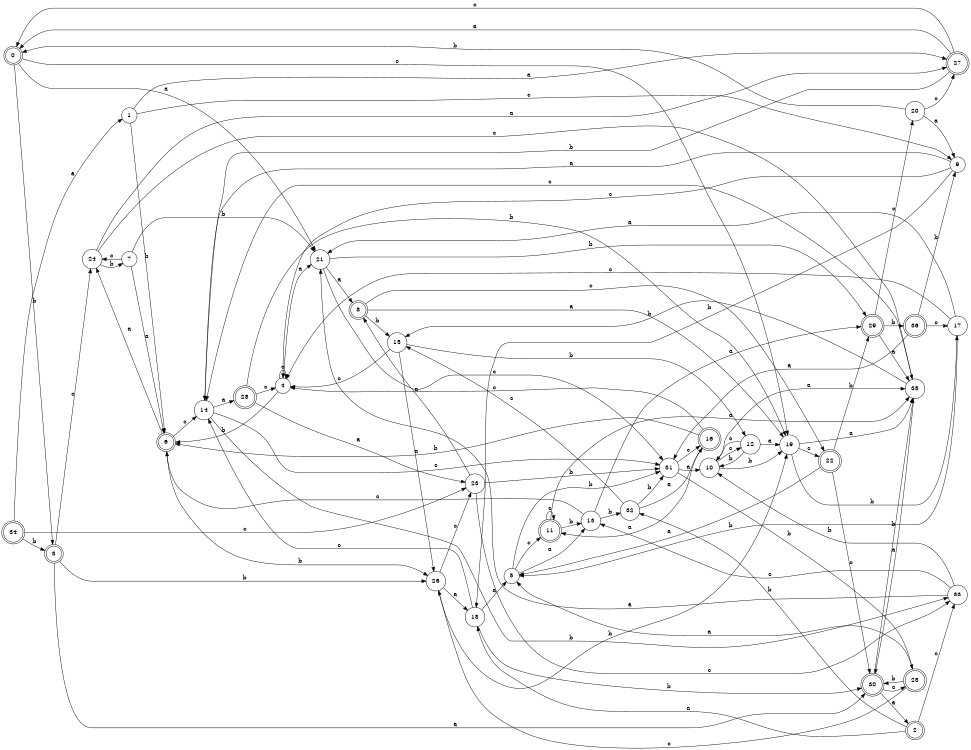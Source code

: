 digraph n30_6 {
__start0 [label="" shape="none"];

rankdir=LR;
size="8,5";

s0 [style="rounded,filled", color="black", fillcolor="white" shape="doublecircle", label="0"];
s1 [style="filled", color="black", fillcolor="white" shape="circle", label="1"];
s2 [style="rounded,filled", color="black", fillcolor="white" shape="doublecircle", label="2"];
s3 [style="rounded,filled", color="black", fillcolor="white" shape="doublecircle", label="3"];
s4 [style="filled", color="black", fillcolor="white" shape="circle", label="4"];
s5 [style="filled", color="black", fillcolor="white" shape="circle", label="5"];
s6 [style="rounded,filled", color="black", fillcolor="white" shape="doublecircle", label="6"];
s7 [style="filled", color="black", fillcolor="white" shape="circle", label="7"];
s8 [style="rounded,filled", color="black", fillcolor="white" shape="doublecircle", label="8"];
s9 [style="filled", color="black", fillcolor="white" shape="circle", label="9"];
s10 [style="filled", color="black", fillcolor="white" shape="circle", label="10"];
s11 [style="rounded,filled", color="black", fillcolor="white" shape="doublecircle", label="11"];
s12 [style="filled", color="black", fillcolor="white" shape="circle", label="12"];
s13 [style="filled", color="black", fillcolor="white" shape="circle", label="13"];
s14 [style="filled", color="black", fillcolor="white" shape="circle", label="14"];
s15 [style="filled", color="black", fillcolor="white" shape="circle", label="15"];
s16 [style="rounded,filled", color="black", fillcolor="white" shape="doublecircle", label="16"];
s17 [style="filled", color="black", fillcolor="white" shape="circle", label="17"];
s18 [style="filled", color="black", fillcolor="white" shape="circle", label="18"];
s19 [style="filled", color="black", fillcolor="white" shape="circle", label="19"];
s20 [style="filled", color="black", fillcolor="white" shape="circle", label="20"];
s21 [style="filled", color="black", fillcolor="white" shape="circle", label="21"];
s22 [style="rounded,filled", color="black", fillcolor="white" shape="doublecircle", label="22"];
s23 [style="filled", color="black", fillcolor="white" shape="circle", label="23"];
s24 [style="filled", color="black", fillcolor="white" shape="circle", label="24"];
s25 [style="rounded,filled", color="black", fillcolor="white" shape="doublecircle", label="25"];
s26 [style="filled", color="black", fillcolor="white" shape="circle", label="26"];
s27 [style="rounded,filled", color="black", fillcolor="white" shape="doublecircle", label="27"];
s28 [style="rounded,filled", color="black", fillcolor="white" shape="doublecircle", label="28"];
s29 [style="rounded,filled", color="black", fillcolor="white" shape="doublecircle", label="29"];
s30 [style="rounded,filled", color="black", fillcolor="white" shape="doublecircle", label="30"];
s31 [style="filled", color="black", fillcolor="white" shape="circle", label="31"];
s32 [style="filled", color="black", fillcolor="white" shape="circle", label="32"];
s33 [style="filled", color="black", fillcolor="white" shape="circle", label="33"];
s34 [style="rounded,filled", color="black", fillcolor="white" shape="doublecircle", label="34"];
s35 [style="filled", color="black", fillcolor="white" shape="circle", label="35"];
s36 [style="rounded,filled", color="black", fillcolor="white" shape="doublecircle", label="36"];
s0 -> s21 [label="a"];
s0 -> s3 [label="b"];
s0 -> s19 [label="c"];
s1 -> s27 [label="a"];
s1 -> s6 [label="b"];
s1 -> s9 [label="c"];
s2 -> s18 [label="a"];
s2 -> s32 [label="b"];
s2 -> s33 [label="c"];
s3 -> s30 [label="a"];
s3 -> s26 [label="b"];
s3 -> s24 [label="c"];
s4 -> s21 [label="a"];
s4 -> s6 [label="b"];
s4 -> s4 [label="c"];
s5 -> s13 [label="a"];
s5 -> s31 [label="b"];
s5 -> s11 [label="c"];
s6 -> s24 [label="a"];
s6 -> s26 [label="b"];
s6 -> s14 [label="c"];
s7 -> s6 [label="a"];
s7 -> s21 [label="b"];
s7 -> s24 [label="c"];
s8 -> s19 [label="a"];
s8 -> s15 [label="b"];
s8 -> s22 [label="c"];
s9 -> s14 [label="a"];
s9 -> s18 [label="b"];
s9 -> s4 [label="c"];
s10 -> s35 [label="a"];
s10 -> s19 [label="b"];
s10 -> s12 [label="c"];
s11 -> s35 [label="a"];
s11 -> s13 [label="b"];
s11 -> s11 [label="c"];
s12 -> s19 [label="a"];
s12 -> s10 [label="b"];
s12 -> s10 [label="c"];
s13 -> s29 [label="a"];
s13 -> s32 [label="b"];
s13 -> s6 [label="c"];
s14 -> s28 [label="a"];
s14 -> s33 [label="b"];
s14 -> s31 [label="c"];
s15 -> s26 [label="a"];
s15 -> s12 [label="b"];
s15 -> s4 [label="c"];
s16 -> s11 [label="a"];
s16 -> s6 [label="b"];
s16 -> s4 [label="c"];
s17 -> s21 [label="a"];
s17 -> s5 [label="b"];
s17 -> s4 [label="c"];
s18 -> s5 [label="a"];
s18 -> s30 [label="b"];
s18 -> s14 [label="c"];
s19 -> s35 [label="a"];
s19 -> s17 [label="b"];
s19 -> s22 [label="c"];
s20 -> s9 [label="a"];
s20 -> s0 [label="b"];
s20 -> s27 [label="c"];
s21 -> s8 [label="a"];
s21 -> s29 [label="b"];
s21 -> s31 [label="c"];
s22 -> s5 [label="a"];
s22 -> s29 [label="b"];
s22 -> s30 [label="c"];
s23 -> s8 [label="a"];
s23 -> s31 [label="b"];
s23 -> s33 [label="c"];
s24 -> s27 [label="a"];
s24 -> s7 [label="b"];
s24 -> s35 [label="c"];
s25 -> s5 [label="a"];
s25 -> s30 [label="b"];
s25 -> s26 [label="c"];
s26 -> s18 [label="a"];
s26 -> s19 [label="b"];
s26 -> s23 [label="c"];
s27 -> s0 [label="a"];
s27 -> s14 [label="b"];
s27 -> s0 [label="c"];
s28 -> s23 [label="a"];
s28 -> s19 [label="b"];
s28 -> s4 [label="c"];
s29 -> s35 [label="a"];
s29 -> s36 [label="b"];
s29 -> s20 [label="c"];
s30 -> s2 [label="a"];
s30 -> s35 [label="b"];
s30 -> s25 [label="c"];
s31 -> s10 [label="a"];
s31 -> s25 [label="b"];
s31 -> s16 [label="c"];
s32 -> s16 [label="a"];
s32 -> s31 [label="b"];
s32 -> s15 [label="c"];
s33 -> s21 [label="a"];
s33 -> s10 [label="b"];
s33 -> s13 [label="c"];
s34 -> s1 [label="a"];
s34 -> s3 [label="b"];
s34 -> s23 [label="c"];
s35 -> s30 [label="a"];
s35 -> s15 [label="b"];
s35 -> s14 [label="c"];
s36 -> s31 [label="a"];
s36 -> s9 [label="b"];
s36 -> s17 [label="c"];

}